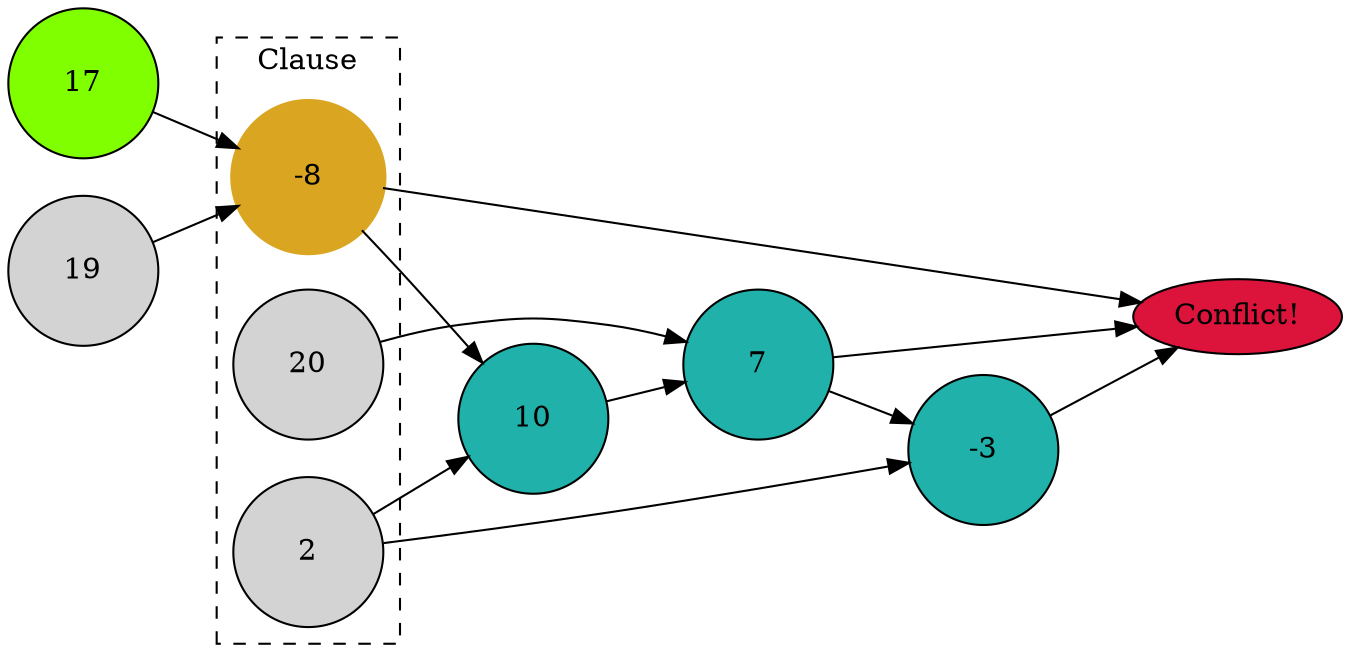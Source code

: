digraph G{
rankdir = LR;
node[style=filled,shape=circle,width=1];
subgraph cluster_0{style=dashed;label="Clause"};
conflict [label="Conflict!",shape=ellipse,fillcolor=crimson];
-3 -> conflict
-8 -> conflict
7 -> conflict
-3 [fillcolor=lightseagreen]
subgraph cluster_0{2}
2 -> -3
7 -> -3
7 [fillcolor=lightseagreen]
10 -> 7
subgraph cluster_0{20}
20 -> 7
10 [fillcolor=lightseagreen]
-8 -> 10
subgraph cluster_0{2}
2 -> 10
subgraph cluster_0{-8 [penwidth=3,color=goldenrod]}
17 -> -8
19 -> -8
17[fillcolor=chartreuse]
}
